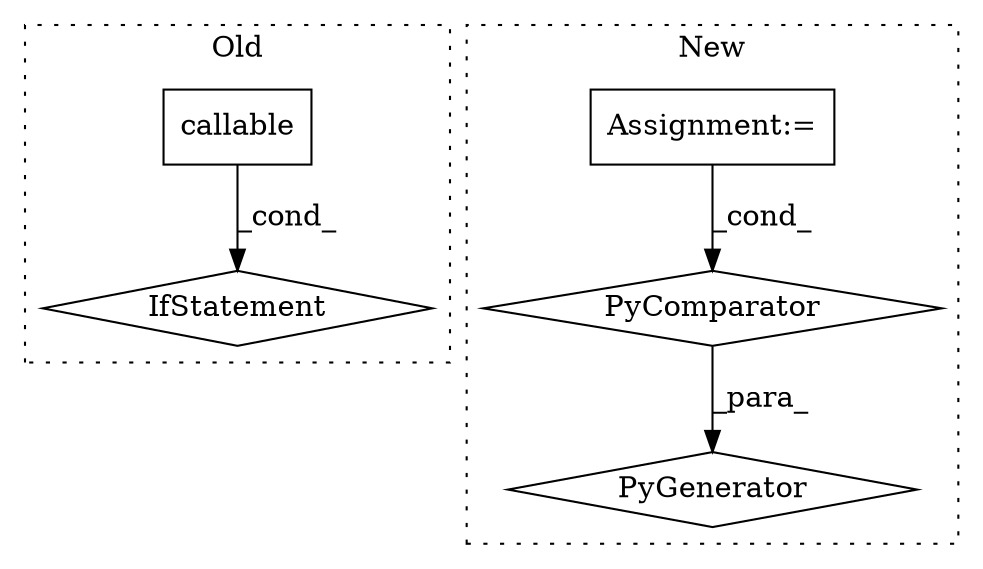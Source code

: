 digraph G {
subgraph cluster0 {
1 [label="callable" a="32" s="8849,8866" l="9,1" shape="box"];
3 [label="IfStatement" a="25" s="8822,8867" l="4,2" shape="diamond"];
label = "Old";
style="dotted";
}
subgraph cluster1 {
2 [label="PyGenerator" a="107" s="8979" l="113" shape="diamond"];
4 [label="PyComparator" a="113" s="9061" l="25" shape="diamond"];
5 [label="Assignment:=" a="7" s="9061" l="25" shape="box"];
label = "New";
style="dotted";
}
1 -> 3 [label="_cond_"];
4 -> 2 [label="_para_"];
5 -> 4 [label="_cond_"];
}